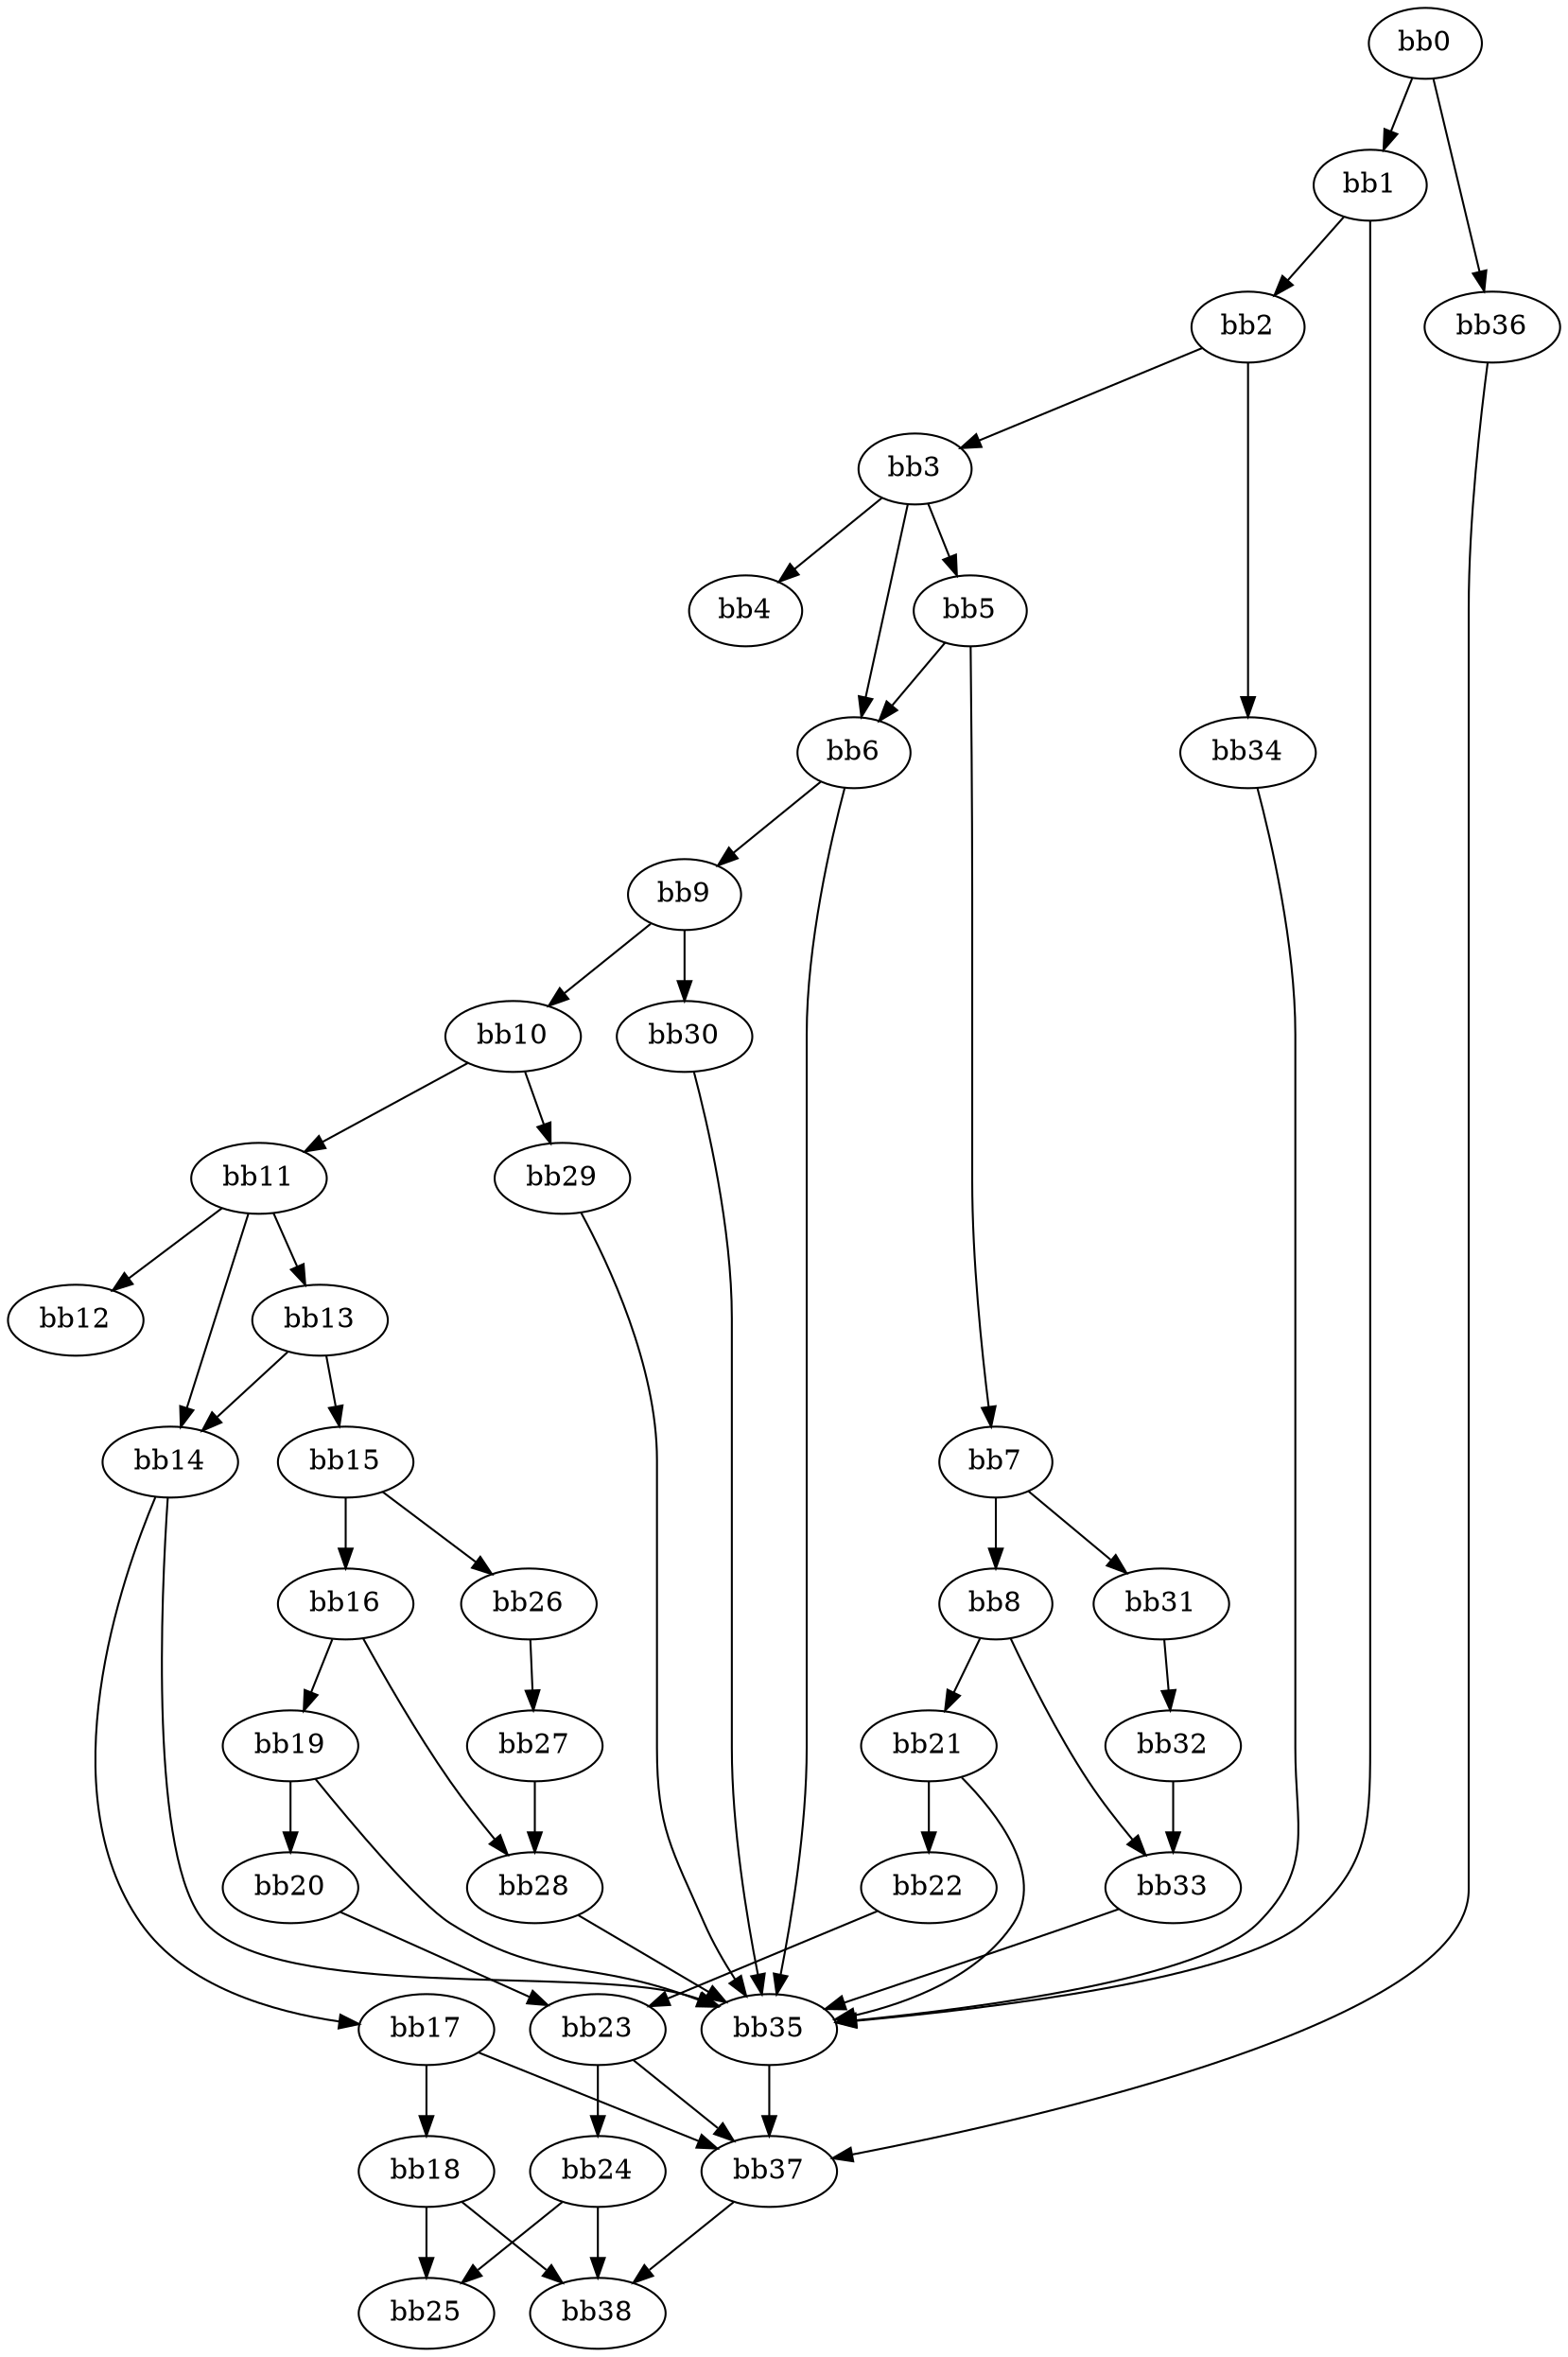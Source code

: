 digraph {
    0 [ label = "bb0\l" ]
    1 [ label = "bb1\l" ]
    2 [ label = "bb2\l" ]
    3 [ label = "bb3\l" ]
    4 [ label = "bb4\l" ]
    5 [ label = "bb5\l" ]
    6 [ label = "bb6\l" ]
    7 [ label = "bb7\l" ]
    8 [ label = "bb8\l" ]
    9 [ label = "bb9\l" ]
    10 [ label = "bb10\l" ]
    11 [ label = "bb11\l" ]
    12 [ label = "bb12\l" ]
    13 [ label = "bb13\l" ]
    14 [ label = "bb14\l" ]
    15 [ label = "bb15\l" ]
    16 [ label = "bb16\l" ]
    17 [ label = "bb17\l" ]
    18 [ label = "bb18\l" ]
    19 [ label = "bb19\l" ]
    20 [ label = "bb20\l" ]
    21 [ label = "bb21\l" ]
    22 [ label = "bb22\l" ]
    23 [ label = "bb23\l" ]
    24 [ label = "bb24\l" ]
    25 [ label = "bb25\l" ]
    26 [ label = "bb26\l" ]
    27 [ label = "bb27\l" ]
    28 [ label = "bb28\l" ]
    29 [ label = "bb29\l" ]
    30 [ label = "bb30\l" ]
    31 [ label = "bb31\l" ]
    32 [ label = "bb32\l" ]
    33 [ label = "bb33\l" ]
    34 [ label = "bb34\l" ]
    35 [ label = "bb35\l" ]
    36 [ label = "bb36\l" ]
    37 [ label = "bb37\l" ]
    38 [ label = "bb38\l" ]
    0 -> 1 [ ]
    0 -> 36 [ ]
    1 -> 2 [ ]
    1 -> 35 [ ]
    2 -> 3 [ ]
    2 -> 34 [ ]
    3 -> 4 [ ]
    3 -> 5 [ ]
    3 -> 6 [ ]
    5 -> 6 [ ]
    5 -> 7 [ ]
    6 -> 9 [ ]
    6 -> 35 [ ]
    7 -> 8 [ ]
    7 -> 31 [ ]
    8 -> 21 [ ]
    8 -> 33 [ ]
    9 -> 10 [ ]
    9 -> 30 [ ]
    10 -> 11 [ ]
    10 -> 29 [ ]
    11 -> 12 [ ]
    11 -> 13 [ ]
    11 -> 14 [ ]
    13 -> 14 [ ]
    13 -> 15 [ ]
    14 -> 17 [ ]
    14 -> 35 [ ]
    15 -> 16 [ ]
    15 -> 26 [ ]
    16 -> 19 [ ]
    16 -> 28 [ ]
    17 -> 18 [ ]
    17 -> 37 [ ]
    18 -> 25 [ ]
    18 -> 38 [ ]
    19 -> 20 [ ]
    19 -> 35 [ ]
    20 -> 23 [ ]
    21 -> 22 [ ]
    21 -> 35 [ ]
    22 -> 23 [ ]
    23 -> 24 [ ]
    23 -> 37 [ ]
    24 -> 25 [ ]
    24 -> 38 [ ]
    26 -> 27 [ ]
    27 -> 28 [ ]
    28 -> 35 [ ]
    29 -> 35 [ ]
    30 -> 35 [ ]
    31 -> 32 [ ]
    32 -> 33 [ ]
    33 -> 35 [ ]
    34 -> 35 [ ]
    35 -> 37 [ ]
    36 -> 37 [ ]
    37 -> 38 [ ]
}

